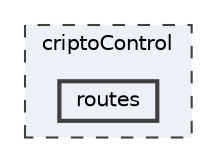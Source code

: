 digraph "criptoControl/routes"
{
 // LATEX_PDF_SIZE
  bgcolor="transparent";
  edge [fontname=Helvetica,fontsize=10,labelfontname=Helvetica,labelfontsize=10];
  node [fontname=Helvetica,fontsize=10,shape=box,height=0.2,width=0.4];
  compound=true
  subgraph clusterdir_a958806023d5e6fc1dc0854dff9decb0 {
    graph [ bgcolor="#edf0f7", pencolor="grey25", label="criptoControl", fontname=Helvetica,fontsize=10 style="filled,dashed", URL="dir_a958806023d5e6fc1dc0854dff9decb0.html",tooltip=""]
  dir_75554753573033f5400c953dfee0e3c8 [label="routes", fillcolor="#edf0f7", color="grey25", style="filled,bold", URL="dir_75554753573033f5400c953dfee0e3c8.html",tooltip=""];
  }
}
